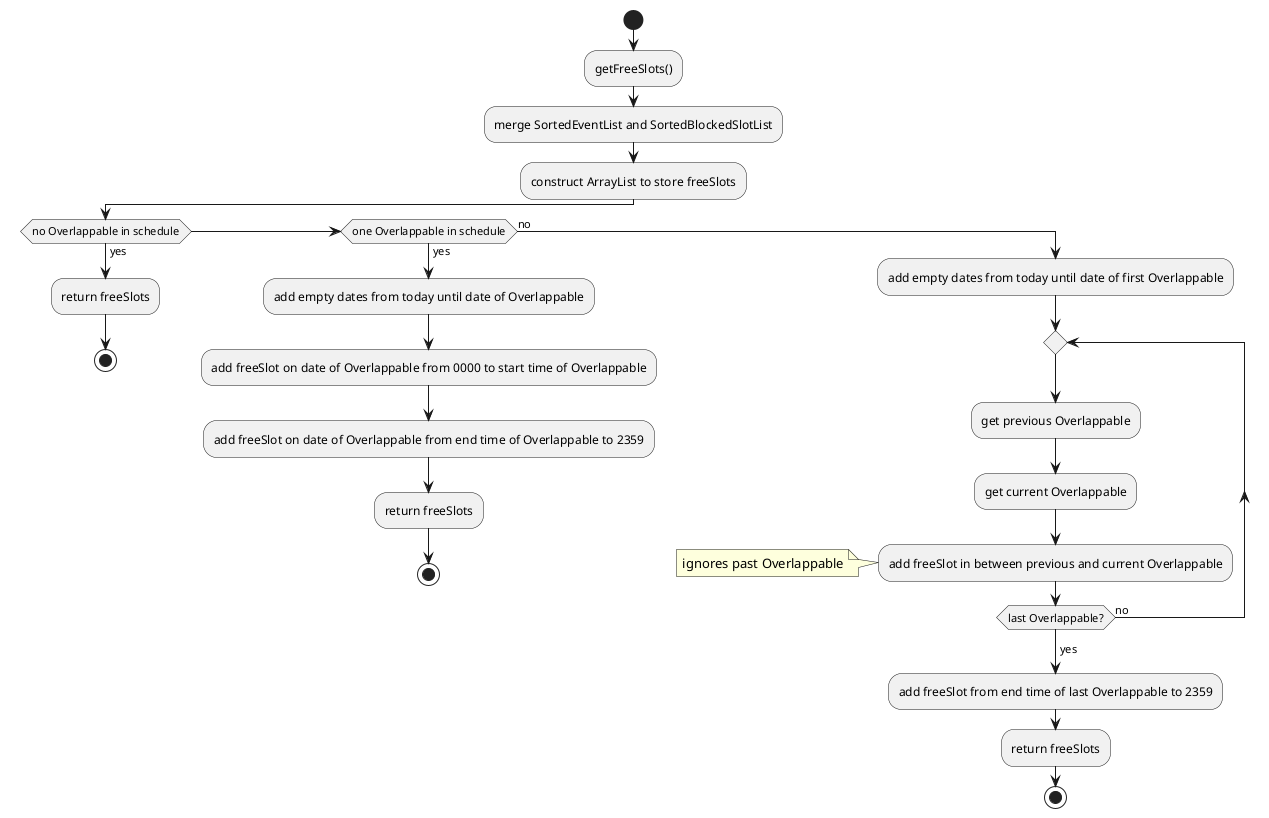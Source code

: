 @startuml
'https://plantuml.com/activity-diagram-beta

start
:getFreeSlots();
:merge SortedEventList and SortedBlockedSlotList;
:construct ArrayList to store freeSlots;
if(no Overlappable in schedule) then (yes)
    :return freeSlots;
    stop
elseif(one Overlappable in schedule) then (yes)
    :add empty dates from today until date of Overlappable;
    :add freeSlot on date of Overlappable from 0000 to start time of Overlappable;
    :add freeSlot on date of Overlappable from end time of Overlappable to 2359;
    :return freeSlots;
    stop
else (no)
    :add empty dates from today until date of first Overlappable;
    repeat
    :get previous Overlappable;
    :get current Overlappable;
    :add freeSlot in between previous and current Overlappable;
    note left
    ignores past Overlappable
    end note
    repeat while(last Overlappable?) is (no)
    ->yes;
    :add freeSlot from end time of last Overlappable to 2359;
    :return freeSlots;
    stop


@enduml
